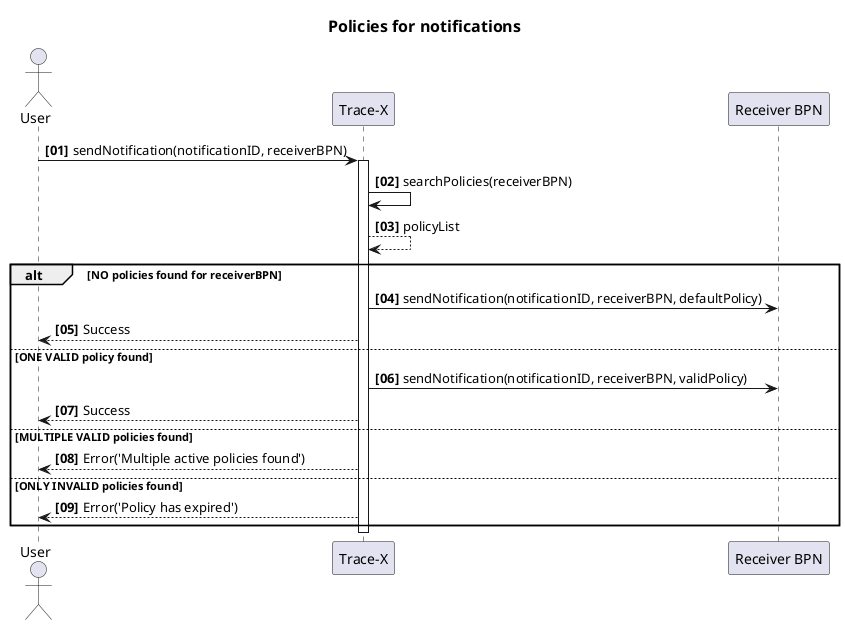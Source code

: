 @startuml
title
    ==Policies for notifications
end title

autonumber "<B>[00]"

actor "User" as U order 0
participant "Trace-X" as TX order 1
participant "Receiver BPN" as R order 2

U -> TX: sendNotification(notificationID, receiverBPN)
activate TX
TX -> TX: searchPolicies(receiverBPN)
TX --> TX: policyList
alt NO policies found for receiverBPN
TX -> R: sendNotification(notificationID, receiverBPN, defaultPolicy)
TX --> U: Success
else ONE VALID policy found
TX -> R: sendNotification(notificationID, receiverBPN, validPolicy)
TX --> U: Success
else MULTIPLE VALID policies found
TX --> U: Error('Multiple active policies found')
else ONLY INVALID policies found
TX --> U: Error('Policy has expired')
end
deactivate TX


@enduml
